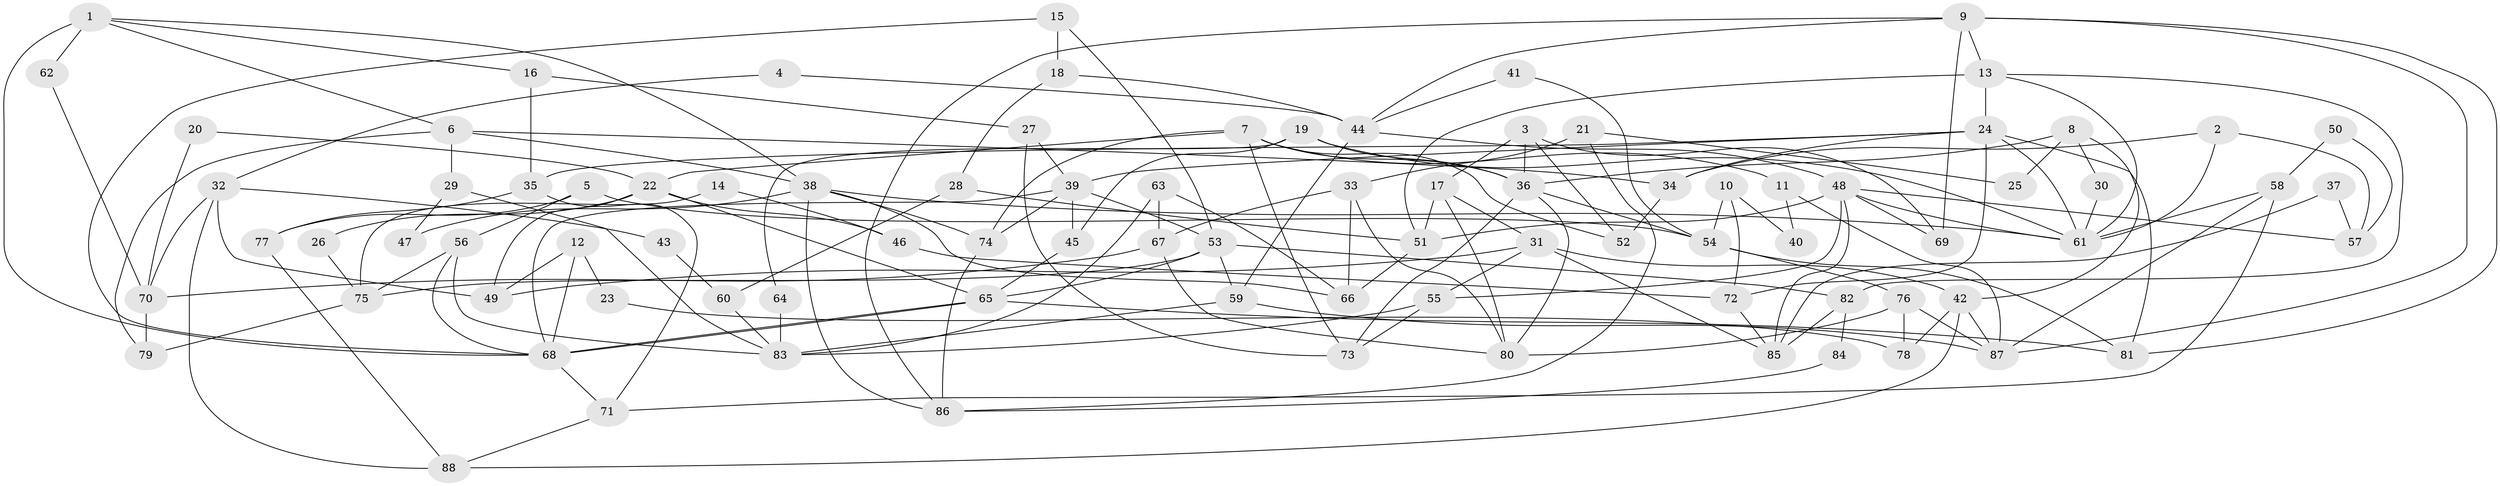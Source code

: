 // coarse degree distribution, {7: 0.05357142857142857, 3: 0.125, 5: 0.10714285714285714, 4: 0.2857142857142857, 8: 0.08928571428571429, 10: 0.07142857142857142, 2: 0.14285714285714285, 6: 0.08928571428571429, 9: 0.03571428571428571}
// Generated by graph-tools (version 1.1) at 2025/24/03/03/25 07:24:00]
// undirected, 88 vertices, 176 edges
graph export_dot {
graph [start="1"]
  node [color=gray90,style=filled];
  1;
  2;
  3;
  4;
  5;
  6;
  7;
  8;
  9;
  10;
  11;
  12;
  13;
  14;
  15;
  16;
  17;
  18;
  19;
  20;
  21;
  22;
  23;
  24;
  25;
  26;
  27;
  28;
  29;
  30;
  31;
  32;
  33;
  34;
  35;
  36;
  37;
  38;
  39;
  40;
  41;
  42;
  43;
  44;
  45;
  46;
  47;
  48;
  49;
  50;
  51;
  52;
  53;
  54;
  55;
  56;
  57;
  58;
  59;
  60;
  61;
  62;
  63;
  64;
  65;
  66;
  67;
  68;
  69;
  70;
  71;
  72;
  73;
  74;
  75;
  76;
  77;
  78;
  79;
  80;
  81;
  82;
  83;
  84;
  85;
  86;
  87;
  88;
  1 -- 38;
  1 -- 68;
  1 -- 6;
  1 -- 16;
  1 -- 62;
  2 -- 34;
  2 -- 61;
  2 -- 57;
  3 -- 36;
  3 -- 52;
  3 -- 17;
  3 -- 69;
  4 -- 44;
  4 -- 32;
  5 -- 54;
  5 -- 56;
  5 -- 77;
  6 -- 38;
  6 -- 29;
  6 -- 34;
  6 -- 79;
  7 -- 36;
  7 -- 73;
  7 -- 11;
  7 -- 22;
  7 -- 52;
  7 -- 74;
  8 -- 36;
  8 -- 42;
  8 -- 25;
  8 -- 30;
  9 -- 44;
  9 -- 69;
  9 -- 13;
  9 -- 81;
  9 -- 86;
  9 -- 87;
  10 -- 72;
  10 -- 54;
  10 -- 40;
  11 -- 87;
  11 -- 40;
  12 -- 68;
  12 -- 49;
  12 -- 23;
  13 -- 61;
  13 -- 24;
  13 -- 51;
  13 -- 82;
  14 -- 46;
  14 -- 75;
  15 -- 53;
  15 -- 68;
  15 -- 18;
  16 -- 35;
  16 -- 27;
  17 -- 80;
  17 -- 31;
  17 -- 51;
  18 -- 44;
  18 -- 28;
  19 -- 36;
  19 -- 45;
  19 -- 61;
  19 -- 64;
  20 -- 22;
  20 -- 70;
  21 -- 33;
  21 -- 86;
  21 -- 25;
  22 -- 65;
  22 -- 26;
  22 -- 46;
  22 -- 49;
  23 -- 78;
  24 -- 39;
  24 -- 34;
  24 -- 35;
  24 -- 61;
  24 -- 72;
  24 -- 81;
  26 -- 75;
  27 -- 39;
  27 -- 73;
  28 -- 51;
  28 -- 60;
  29 -- 83;
  29 -- 47;
  30 -- 61;
  31 -- 85;
  31 -- 42;
  31 -- 49;
  31 -- 55;
  32 -- 49;
  32 -- 88;
  32 -- 43;
  32 -- 70;
  33 -- 80;
  33 -- 66;
  33 -- 67;
  34 -- 52;
  35 -- 77;
  35 -- 71;
  36 -- 73;
  36 -- 54;
  36 -- 80;
  37 -- 57;
  37 -- 85;
  38 -- 86;
  38 -- 61;
  38 -- 47;
  38 -- 66;
  38 -- 74;
  39 -- 53;
  39 -- 74;
  39 -- 45;
  39 -- 68;
  41 -- 54;
  41 -- 44;
  42 -- 87;
  42 -- 78;
  42 -- 88;
  43 -- 60;
  44 -- 48;
  44 -- 59;
  45 -- 65;
  46 -- 72;
  48 -- 61;
  48 -- 51;
  48 -- 55;
  48 -- 57;
  48 -- 69;
  48 -- 85;
  50 -- 58;
  50 -- 57;
  51 -- 66;
  53 -- 65;
  53 -- 75;
  53 -- 59;
  53 -- 82;
  54 -- 76;
  54 -- 81;
  55 -- 73;
  55 -- 83;
  56 -- 83;
  56 -- 68;
  56 -- 75;
  58 -- 61;
  58 -- 71;
  58 -- 87;
  59 -- 87;
  59 -- 83;
  60 -- 83;
  62 -- 70;
  63 -- 83;
  63 -- 66;
  63 -- 67;
  64 -- 83;
  65 -- 81;
  65 -- 68;
  65 -- 68;
  67 -- 70;
  67 -- 80;
  68 -- 71;
  70 -- 79;
  71 -- 88;
  72 -- 85;
  74 -- 86;
  75 -- 79;
  76 -- 87;
  76 -- 80;
  76 -- 78;
  77 -- 88;
  82 -- 84;
  82 -- 85;
  84 -- 86;
}

